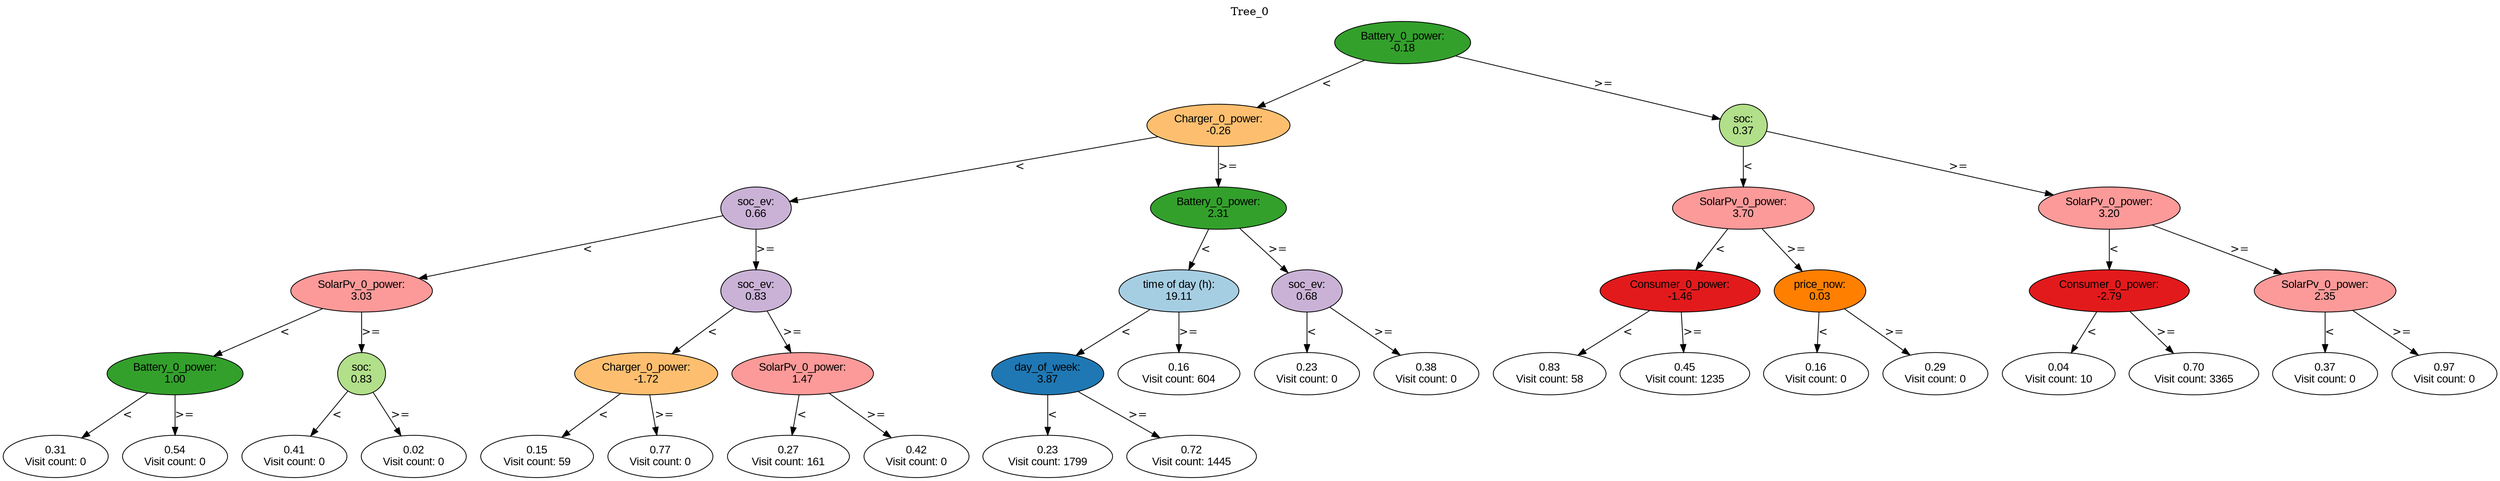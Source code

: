 digraph BST {
    node [fontname="Arial" style=filled colorscheme=paired12];
    0 [ label = "Battery_0_power:
-0.18" fillcolor=4];
    1 [ label = "Charger_0_power:
-0.26" fillcolor=7];
    2 [ label = "soc_ev:
0.66" fillcolor=9];
    3 [ label = "SolarPv_0_power:
3.03" fillcolor=5];
    4 [ label = "Battery_0_power:
1.00" fillcolor=4];
    5 [ label = "0.31
Visit count: 0" fillcolor=white];
    6 [ label = "0.54
Visit count: 0" fillcolor=white];
    7 [ label = "soc:
0.83" fillcolor=3];
    8 [ label = "0.41
Visit count: 0" fillcolor=white];
    9 [ label = "0.02
Visit count: 0" fillcolor=white];
    10 [ label = "soc_ev:
0.83" fillcolor=9];
    11 [ label = "Charger_0_power:
-1.72" fillcolor=7];
    12 [ label = "0.15
Visit count: 59" fillcolor=white];
    13 [ label = "0.77
Visit count: 0" fillcolor=white];
    14 [ label = "SolarPv_0_power:
1.47" fillcolor=5];
    15 [ label = "0.27
Visit count: 161" fillcolor=white];
    16 [ label = "0.42
Visit count: 0" fillcolor=white];
    17 [ label = "Battery_0_power:
2.31" fillcolor=4];
    18 [ label = "time of day (h):
19.11" fillcolor=1];
    19 [ label = "day_of_week:
3.87" fillcolor=2];
    20 [ label = "0.23
Visit count: 1799" fillcolor=white];
    21 [ label = "0.72
Visit count: 1445" fillcolor=white];
    22 [ label = "0.16
Visit count: 604" fillcolor=white];
    23 [ label = "soc_ev:
0.68" fillcolor=9];
    24 [ label = "0.23
Visit count: 0" fillcolor=white];
    25 [ label = "0.38
Visit count: 0" fillcolor=white];
    26 [ label = "soc:
0.37" fillcolor=3];
    27 [ label = "SolarPv_0_power:
3.70" fillcolor=5];
    28 [ label = "Consumer_0_power:
-1.46" fillcolor=6];
    29 [ label = "0.83
Visit count: 58" fillcolor=white];
    30 [ label = "0.45
Visit count: 1235" fillcolor=white];
    31 [ label = "price_now:
0.03" fillcolor=8];
    32 [ label = "0.16
Visit count: 0" fillcolor=white];
    33 [ label = "0.29
Visit count: 0" fillcolor=white];
    34 [ label = "SolarPv_0_power:
3.20" fillcolor=5];
    35 [ label = "Consumer_0_power:
-2.79" fillcolor=6];
    36 [ label = "0.04
Visit count: 10" fillcolor=white];
    37 [ label = "0.70
Visit count: 3365" fillcolor=white];
    38 [ label = "SolarPv_0_power:
2.35" fillcolor=5];
    39 [ label = "0.37
Visit count: 0" fillcolor=white];
    40 [ label = "0.97
Visit count: 0" fillcolor=white];

    0  -> 1[ label = "<"];
    0  -> 26[ label = ">="];
    1  -> 2[ label = "<"];
    1  -> 17[ label = ">="];
    2  -> 3[ label = "<"];
    2  -> 10[ label = ">="];
    3  -> 4[ label = "<"];
    3  -> 7[ label = ">="];
    4  -> 5[ label = "<"];
    4  -> 6[ label = ">="];
    7  -> 8[ label = "<"];
    7  -> 9[ label = ">="];
    10  -> 11[ label = "<"];
    10  -> 14[ label = ">="];
    11  -> 12[ label = "<"];
    11  -> 13[ label = ">="];
    14  -> 15[ label = "<"];
    14  -> 16[ label = ">="];
    17  -> 18[ label = "<"];
    17  -> 23[ label = ">="];
    18  -> 19[ label = "<"];
    18  -> 22[ label = ">="];
    19  -> 20[ label = "<"];
    19  -> 21[ label = ">="];
    23  -> 24[ label = "<"];
    23  -> 25[ label = ">="];
    26  -> 27[ label = "<"];
    26  -> 34[ label = ">="];
    27  -> 28[ label = "<"];
    27  -> 31[ label = ">="];
    28  -> 29[ label = "<"];
    28  -> 30[ label = ">="];
    31  -> 32[ label = "<"];
    31  -> 33[ label = ">="];
    34  -> 35[ label = "<"];
    34  -> 38[ label = ">="];
    35  -> 36[ label = "<"];
    35  -> 37[ label = ">="];
    38  -> 39[ label = "<"];
    38  -> 40[ label = ">="];

    labelloc="t";
    label="Tree_0";
}